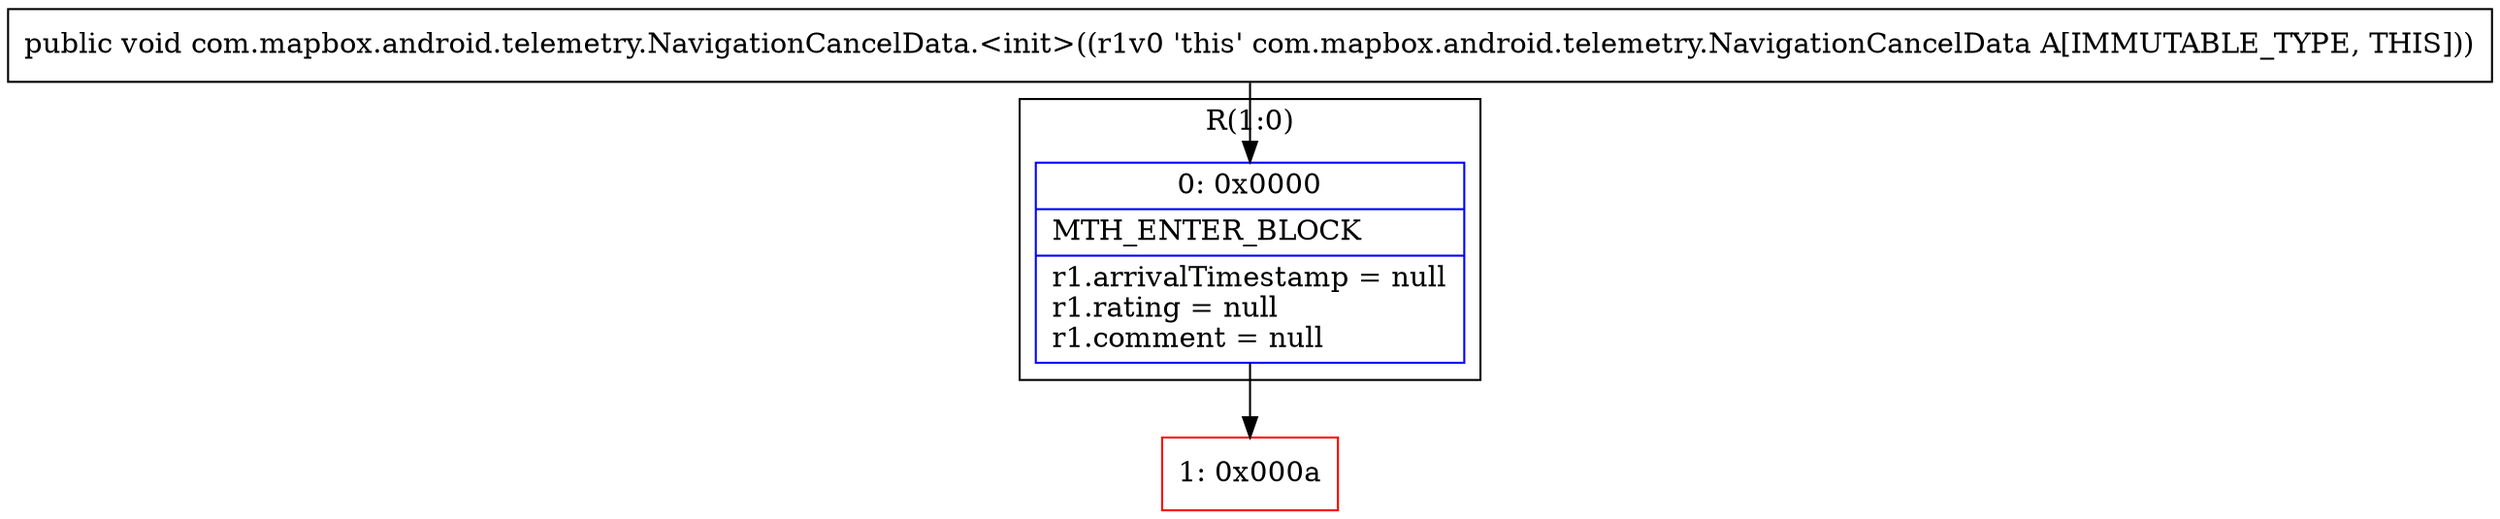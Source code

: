 digraph "CFG forcom.mapbox.android.telemetry.NavigationCancelData.\<init\>()V" {
subgraph cluster_Region_949609735 {
label = "R(1:0)";
node [shape=record,color=blue];
Node_0 [shape=record,label="{0\:\ 0x0000|MTH_ENTER_BLOCK\l|r1.arrivalTimestamp = null\lr1.rating = null\lr1.comment = null\l}"];
}
Node_1 [shape=record,color=red,label="{1\:\ 0x000a}"];
MethodNode[shape=record,label="{public void com.mapbox.android.telemetry.NavigationCancelData.\<init\>((r1v0 'this' com.mapbox.android.telemetry.NavigationCancelData A[IMMUTABLE_TYPE, THIS])) }"];
MethodNode -> Node_0;
Node_0 -> Node_1;
}

